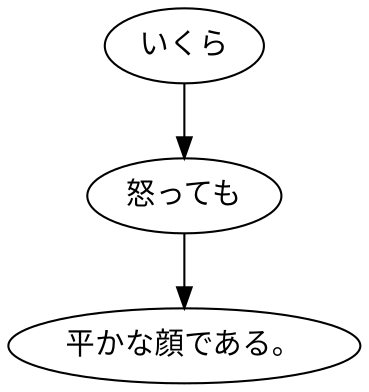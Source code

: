 digraph graph2080 {
	node0 [label="いくら"];
	node1 [label="怒っても"];
	node2 [label="平かな顔である。"];
	node0 -> node1;
	node1 -> node2;
}
